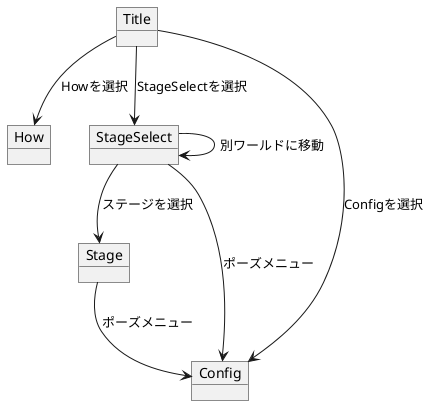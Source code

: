 @startuml

object Title

object How
Title --> How: Howを選択

object StageSelect
Title --> StageSelect: StageSelectを選択

object Stage
StageSelect --> StageSelect: 別ワールドに移動
StageSelect --> Stage: ステージを選択

object Config
Title --> Config: Configを選択
StageSelect --> Config: ポーズメニュー
Stage --> Config: ポーズメニュー


@enduml
